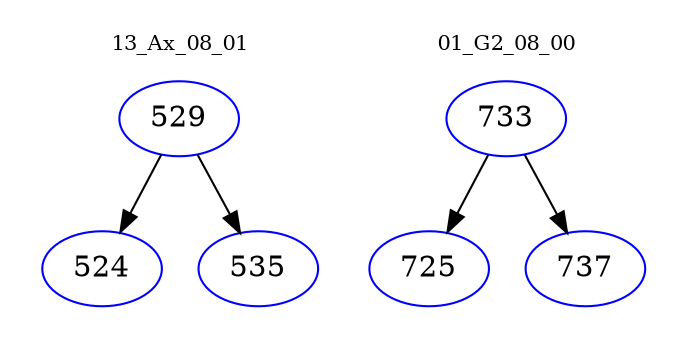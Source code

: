 digraph{
subgraph cluster_0 {
color = white
label = "13_Ax_08_01";
fontsize=10;
T0_529 [label="529", color="blue"]
T0_529 -> T0_524 [color="black"]
T0_524 [label="524", color="blue"]
T0_529 -> T0_535 [color="black"]
T0_535 [label="535", color="blue"]
}
subgraph cluster_1 {
color = white
label = "01_G2_08_00";
fontsize=10;
T1_733 [label="733", color="blue"]
T1_733 -> T1_725 [color="black"]
T1_725 [label="725", color="blue"]
T1_733 -> T1_737 [color="black"]
T1_737 [label="737", color="blue"]
}
}
